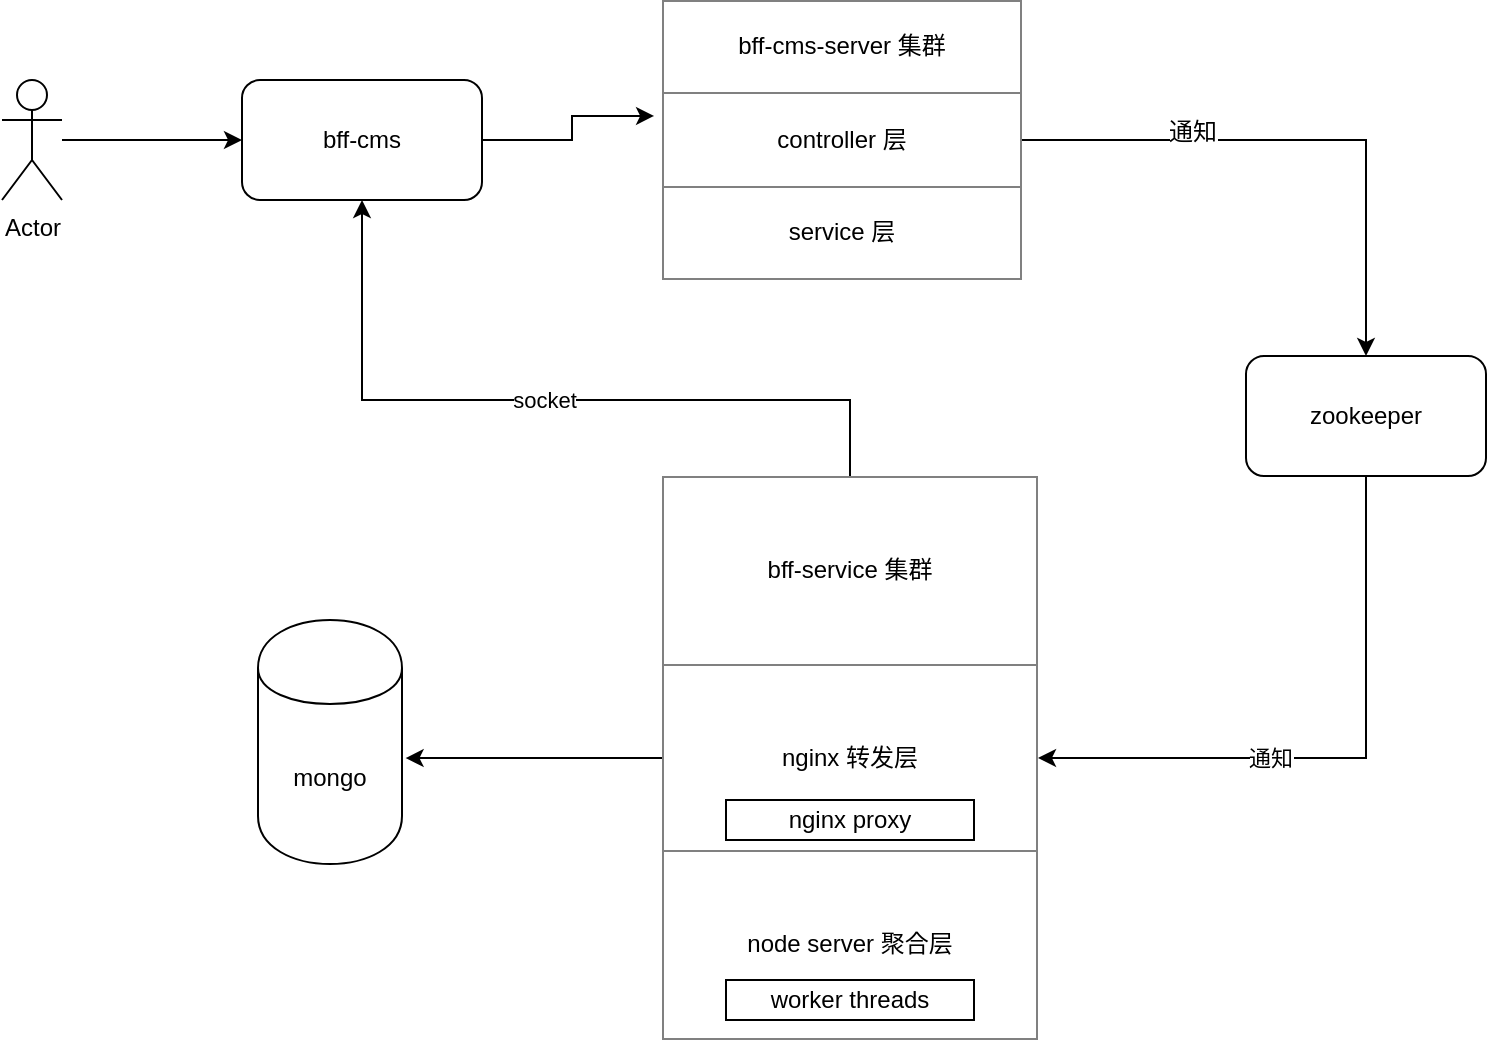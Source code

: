 <mxfile version="12.2.4" pages="1"><diagram id="WXzJ-NrEyJefyugl3wA4" name="Page-1"><mxGraphModel dx="1124" dy="805" grid="1" gridSize="10" guides="1" tooltips="1" connect="1" arrows="1" fold="1" page="1" pageScale="1" pageWidth="827" pageHeight="1169" math="0" shadow="0"><root><mxCell id="0"/><mxCell id="1" parent="0"/><mxCell id="14" style="edgeStyle=orthogonalEdgeStyle;rounded=0;orthogonalLoop=1;jettySize=auto;html=1;exitX=1;exitY=0.5;exitDx=0;exitDy=0;entryX=-0.022;entryY=0.414;entryDx=0;entryDy=0;entryPerimeter=0;" parent="1" source="2" target="13" edge="1"><mxGeometry relative="1" as="geometry"><mxPoint x="302" y="230" as="targetPoint"/></mxGeometry></mxCell><mxCell id="2" value="bff-cms" style="rounded=1;whiteSpace=wrap;html=1;" parent="1" vertex="1"><mxGeometry x="172" y="200" width="120" height="60" as="geometry"/></mxCell><mxCell id="6" value="" style="edgeStyle=orthogonalEdgeStyle;rounded=0;orthogonalLoop=1;jettySize=auto;html=1;" parent="1" source="3" target="2" edge="1"><mxGeometry relative="1" as="geometry"/></mxCell><mxCell id="3" value="Actor" style="shape=umlActor;verticalLabelPosition=bottom;labelBackgroundColor=#ffffff;verticalAlign=top;html=1;outlineConnect=0;" parent="1" vertex="1"><mxGeometry x="52" y="200" width="30" height="60" as="geometry"/></mxCell><mxCell id="44" value="通知" style="edgeStyle=orthogonalEdgeStyle;rounded=0;orthogonalLoop=1;jettySize=auto;html=1;exitX=0.5;exitY=1;exitDx=0;exitDy=0;" parent="1" source="9" target="24" edge="1"><mxGeometry x="0.24" relative="1" as="geometry"><mxPoint as="offset"/></mxGeometry></mxCell><mxCell id="9" value="zookeeper" style="rounded=1;whiteSpace=wrap;html=1;" parent="1" vertex="1"><mxGeometry x="674" y="338" width="120" height="60" as="geometry"/></mxCell><mxCell id="42" style="edgeStyle=orthogonalEdgeStyle;rounded=0;orthogonalLoop=1;jettySize=auto;html=1;entryX=0.5;entryY=0;entryDx=0;entryDy=0;" parent="1" source="13" target="9" edge="1"><mxGeometry relative="1" as="geometry"/></mxCell><mxCell id="43" value="通知" style="text;html=1;resizable=0;points=[];align=center;verticalAlign=middle;labelBackgroundColor=#ffffff;" parent="42" vertex="1" connectable="0"><mxGeometry x="-0.393" y="4" relative="1" as="geometry"><mxPoint as="offset"/></mxGeometry></mxCell><mxCell id="13" value="&lt;table border=&quot;1&quot; width=&quot;100%&quot; cellpadding=&quot;4&quot; style=&quot;width: 100% ; height: 100% ; border-collapse: collapse&quot;&gt;&lt;tbody&gt;&lt;tr&gt;&lt;th align=&quot;center&quot;&gt;&lt;span style=&quot;font-weight: 400 ; white-space: normal&quot;&gt;bff-cms-server 集群&lt;/span&gt;&lt;br&gt;&lt;/th&gt;&lt;/tr&gt;&lt;tr&gt;&lt;td align=&quot;center&quot;&gt;controller 层&lt;/td&gt;&lt;/tr&gt;&lt;tr&gt;&lt;td align=&quot;center&quot;&gt;service 层&lt;/td&gt;&lt;/tr&gt;&lt;/tbody&gt;&lt;/table&gt;" style="text;html=1;strokeColor=none;fillColor=none;overflow=fill;" parent="1" vertex="1"><mxGeometry x="382" y="160" width="180" height="140" as="geometry"/></mxCell><mxCell id="46" style="edgeStyle=orthogonalEdgeStyle;rounded=0;orthogonalLoop=1;jettySize=auto;html=1;exitX=0;exitY=0.5;exitDx=0;exitDy=0;entryX=1.025;entryY=0.566;entryDx=0;entryDy=0;entryPerimeter=0;" parent="1" source="24" target="45" edge="1"><mxGeometry relative="1" as="geometry"/></mxCell><mxCell id="47" value="socket" style="edgeStyle=orthogonalEdgeStyle;rounded=0;orthogonalLoop=1;jettySize=auto;html=1;exitX=0.5;exitY=0;exitDx=0;exitDy=0;entryX=0.5;entryY=1;entryDx=0;entryDy=0;" parent="1" source="24" target="2" edge="1"><mxGeometry relative="1" as="geometry"><Array as="points"><mxPoint x="476" y="360"/><mxPoint x="232" y="360"/></Array></mxGeometry></mxCell><mxCell id="24" value="&lt;table border=&quot;1&quot; width=&quot;100%&quot; cellpadding=&quot;4&quot; style=&quot;width: 100% ; height: 100% ; border-collapse: collapse&quot;&gt;&lt;tbody&gt;&lt;tr&gt;&lt;th align=&quot;center&quot;&gt;&lt;span style=&quot;font-weight: 400 ; white-space: normal&quot;&gt;bff-service 集群&lt;/span&gt;&lt;br&gt;&lt;/th&gt;&lt;/tr&gt;&lt;tr&gt;&lt;td align=&quot;center&quot;&gt;nginx 转发层&lt;/td&gt;&lt;/tr&gt;&lt;tr&gt;&lt;td align=&quot;center&quot;&gt;node server 聚合层&lt;/td&gt;&lt;/tr&gt;&lt;/tbody&gt;&lt;/table&gt;" style="text;html=1;strokeColor=none;fillColor=none;overflow=fill;" parent="1" vertex="1"><mxGeometry x="382" y="398" width="188" height="282" as="geometry"/></mxCell><mxCell id="45" value="mongo" style="shape=cylinder;whiteSpace=wrap;html=1;boundedLbl=1;backgroundOutline=1;" parent="1" vertex="1"><mxGeometry x="180" y="470" width="72" height="122" as="geometry"/></mxCell><mxCell id="48" value="worker threads" style="rounded=0;whiteSpace=wrap;html=1;" parent="1" vertex="1"><mxGeometry x="414" y="650" width="124" height="20" as="geometry"/></mxCell><mxCell id="49" value="nginx proxy" style="rounded=0;whiteSpace=wrap;html=1;" parent="1" vertex="1"><mxGeometry x="414" y="560" width="124" height="20" as="geometry"/></mxCell></root></mxGraphModel></diagram></mxfile>